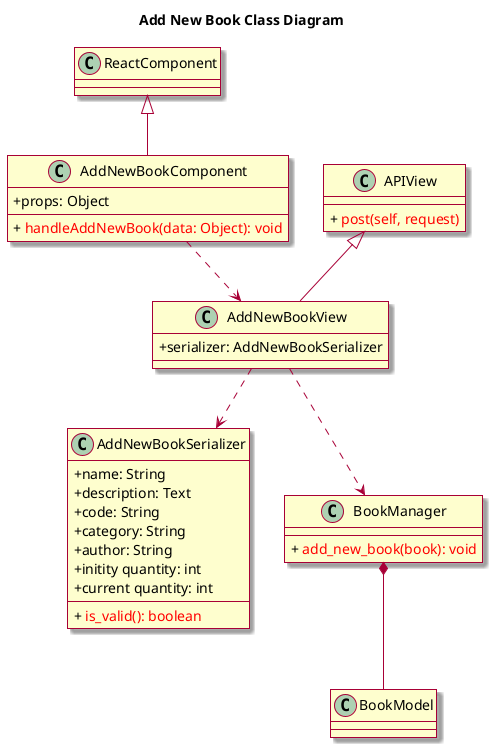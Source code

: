 @startuml
skin rose
skinparam classAttributeIconSize 0

title Add New Book Class Diagram

class ReactComponent

class AddNewBookComponent {
    + props: Object
    + {method}<color:red> handleAddNewBook(data: Object): void
}

class APIView {
    + {method} <color:red> post(self, request)
}

class AddNewBookView {
    + serializer: AddNewBookSerializer
}

class AddNewBookSerializer {
    + name: String 
    + description: Text 
    + code: String 
    + category: String 
    + author: String
    + initity quantity: int 
    + current quantity: int 
    + {method}<color:red> is_valid(): boolean

}

class BookManager {
    + {method} <color:red> add_new_book(book): void
}

class BookModel 

ReactComponent <|-- AddNewBookComponent
APIView <|-- AddNewBookView
AddNewBookComponent ..> AddNewBookView
AddNewBookView ..> AddNewBookSerializer
AddNewBookView ..> BookManager
BookManager *-- BookModel
@enduml